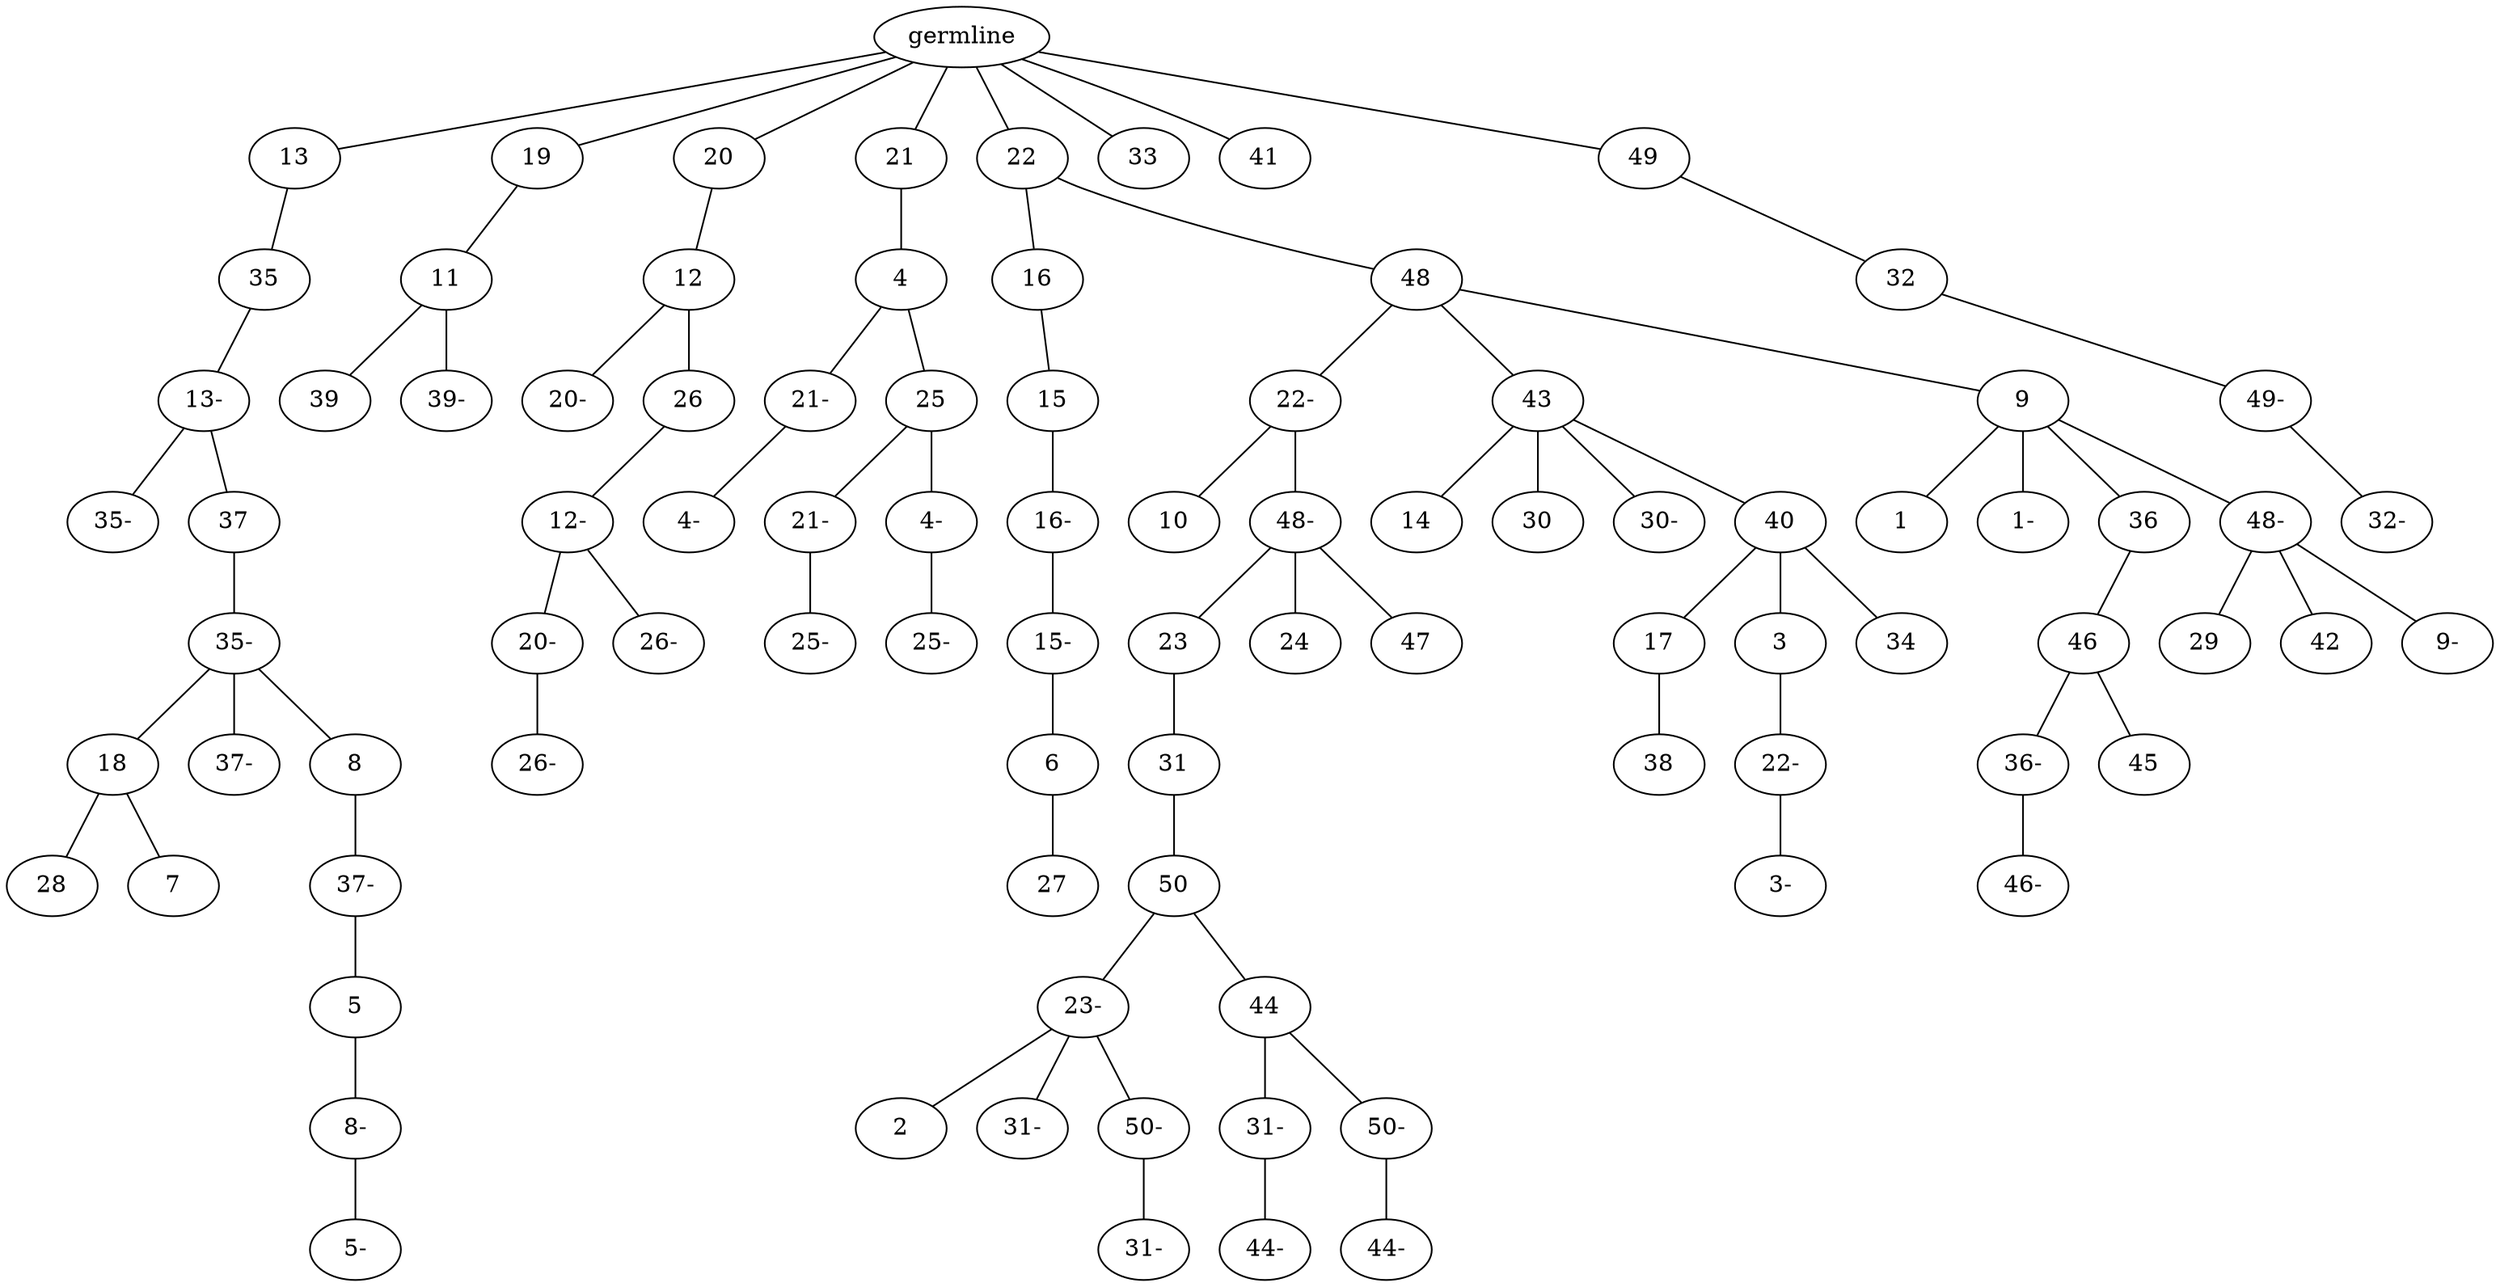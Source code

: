 graph tree {
    "139936141598576" [label="germline"];
    "139936148165104" [label="13"];
    "139936143324832" [label="35"];
    "139936143325648" [label="13-"];
    "139936143323968" [label="35-"];
    "139936143324976" [label="37"];
    "139936149441504" [label="35-"];
    "139936149439680" [label="18"];
    "139936149441168" [label="28"];
    "139936149438960" [label="7"];
    "139936149441600" [label="37-"];
    "139936149442128" [label="8"];
    "139936149439056" [label="37-"];
    "139936149440928" [label="5"];
    "139936149441888" [label="8-"];
    "139936149441936" [label="5-"];
    "139936148165488" [label="19"];
    "139936143323344" [label="11"];
    "139936149439728" [label="39"];
    "139936149439296" [label="39-"];
    "139936143325216" [label="20"];
    "139936149440256" [label="12"];
    "139936149439632" [label="20-"];
    "139936149440688" [label="26"];
    "139936149442512" [label="12-"];
    "139936149440064" [label="20-"];
    "139936149440112" [label="26-"];
    "139936149439008" [label="26-"];
    "139936143323728" [label="21"];
    "139936149439440" [label="4"];
    "139936149442080" [label="21-"];
    "139936145984288" [label="4-"];
    "139936149441552" [label="25"];
    "139936145984576" [label="21-"];
    "139936145983808" [label="25-"];
    "139936145983328" [label="4-"];
    "139936145983376" [label="25-"];
    "139936149438672" [label="22"];
    "139936145985488" [label="16"];
    "139936145985392" [label="15"];
    "139936145984672" [label="16-"];
    "139936145982032" [label="15-"];
    "139936145982416" [label="6"];
    "139936142070928" [label="27"];
    "139936145983952" [label="48"];
    "139936145982560" [label="22-"];
    "139936145982176" [label="10"];
    "139936145982896" [label="48-"];
    "139936145983088" [label="23"];
    "139936136008080" [label="31"];
    "139936136008128" [label="50"];
    "139936136009568" [label="23-"];
    "139936136008752" [label="2"];
    "139936136010816" [label="31-"];
    "139936136011248" [label="50-"];
    "139936136011152" [label="31-"];
    "139936136010144" [label="44"];
    "139936136010480" [label="31-"];
    "139936136010624" [label="44-"];
    "139936136009712" [label="50-"];
    "139936136011680" [label="44-"];
    "139936136008512" [label="24"];
    "139936136008800" [label="47"];
    "139936145982704" [label="43"];
    "139936136009136" [label="14"];
    "139936136009904" [label="30"];
    "139936136010000" [label="30-"];
    "139936136009280" [label="40"];
    "139936136008416" [label="17"];
    "139936136011344" [label="38"];
    "139936136009088" [label="3"];
    "139936137744144" [label="22-"];
    "139936137740832" [label="3-"];
    "139936136010336" [label="34"];
    "139936145982992" [label="9"];
    "139936137742176" [label="1"];
    "139936137743040" [label="1-"];
    "139936137741360" [label="36"];
    "139936137743808" [label="46"];
    "139936137742848" [label="36-"];
    "139936137742080" [label="46-"];
    "139936137742032" [label="45"];
    "139936137742368" [label="48-"];
    "139936137743232" [label="29"];
    "139936137741168" [label="42"];
    "139936137743952" [label="9-"];
    "139936149441840" [label="33"];
    "139936136010576" [label="41"];
    "139936145982128" [label="49"];
    "139936137744096" [label="32"];
    "139936137744240" [label="49-"];
    "139936137741648" [label="32-"];
    "139936141598576" -- "139936148165104";
    "139936141598576" -- "139936148165488";
    "139936141598576" -- "139936143325216";
    "139936141598576" -- "139936143323728";
    "139936141598576" -- "139936149438672";
    "139936141598576" -- "139936149441840";
    "139936141598576" -- "139936136010576";
    "139936141598576" -- "139936145982128";
    "139936148165104" -- "139936143324832";
    "139936143324832" -- "139936143325648";
    "139936143325648" -- "139936143323968";
    "139936143325648" -- "139936143324976";
    "139936143324976" -- "139936149441504";
    "139936149441504" -- "139936149439680";
    "139936149441504" -- "139936149441600";
    "139936149441504" -- "139936149442128";
    "139936149439680" -- "139936149441168";
    "139936149439680" -- "139936149438960";
    "139936149442128" -- "139936149439056";
    "139936149439056" -- "139936149440928";
    "139936149440928" -- "139936149441888";
    "139936149441888" -- "139936149441936";
    "139936148165488" -- "139936143323344";
    "139936143323344" -- "139936149439728";
    "139936143323344" -- "139936149439296";
    "139936143325216" -- "139936149440256";
    "139936149440256" -- "139936149439632";
    "139936149440256" -- "139936149440688";
    "139936149440688" -- "139936149442512";
    "139936149442512" -- "139936149440064";
    "139936149442512" -- "139936149439008";
    "139936149440064" -- "139936149440112";
    "139936143323728" -- "139936149439440";
    "139936149439440" -- "139936149442080";
    "139936149439440" -- "139936149441552";
    "139936149442080" -- "139936145984288";
    "139936149441552" -- "139936145984576";
    "139936149441552" -- "139936145983328";
    "139936145984576" -- "139936145983808";
    "139936145983328" -- "139936145983376";
    "139936149438672" -- "139936145985488";
    "139936149438672" -- "139936145983952";
    "139936145985488" -- "139936145985392";
    "139936145985392" -- "139936145984672";
    "139936145984672" -- "139936145982032";
    "139936145982032" -- "139936145982416";
    "139936145982416" -- "139936142070928";
    "139936145983952" -- "139936145982560";
    "139936145983952" -- "139936145982704";
    "139936145983952" -- "139936145982992";
    "139936145982560" -- "139936145982176";
    "139936145982560" -- "139936145982896";
    "139936145982896" -- "139936145983088";
    "139936145982896" -- "139936136008512";
    "139936145982896" -- "139936136008800";
    "139936145983088" -- "139936136008080";
    "139936136008080" -- "139936136008128";
    "139936136008128" -- "139936136009568";
    "139936136008128" -- "139936136010144";
    "139936136009568" -- "139936136008752";
    "139936136009568" -- "139936136010816";
    "139936136009568" -- "139936136011248";
    "139936136011248" -- "139936136011152";
    "139936136010144" -- "139936136010480";
    "139936136010144" -- "139936136009712";
    "139936136010480" -- "139936136010624";
    "139936136009712" -- "139936136011680";
    "139936145982704" -- "139936136009136";
    "139936145982704" -- "139936136009904";
    "139936145982704" -- "139936136010000";
    "139936145982704" -- "139936136009280";
    "139936136009280" -- "139936136008416";
    "139936136009280" -- "139936136009088";
    "139936136009280" -- "139936136010336";
    "139936136008416" -- "139936136011344";
    "139936136009088" -- "139936137744144";
    "139936137744144" -- "139936137740832";
    "139936145982992" -- "139936137742176";
    "139936145982992" -- "139936137743040";
    "139936145982992" -- "139936137741360";
    "139936145982992" -- "139936137742368";
    "139936137741360" -- "139936137743808";
    "139936137743808" -- "139936137742848";
    "139936137743808" -- "139936137742032";
    "139936137742848" -- "139936137742080";
    "139936137742368" -- "139936137743232";
    "139936137742368" -- "139936137741168";
    "139936137742368" -- "139936137743952";
    "139936145982128" -- "139936137744096";
    "139936137744096" -- "139936137744240";
    "139936137744240" -- "139936137741648";
}
